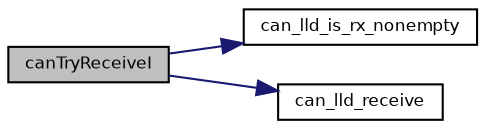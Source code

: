 digraph "canTryReceiveI"
{
  bgcolor="transparent";
  edge [fontname="Helvetica",fontsize="8",labelfontname="Helvetica",labelfontsize="8"];
  node [fontname="Helvetica",fontsize="8",shape=record];
  rankdir="LR";
  Node53 [label="canTryReceiveI",height=0.2,width=0.4,color="black", fillcolor="grey75", style="filled", fontcolor="black"];
  Node53 -> Node54 [color="midnightblue",fontsize="8",style="solid",fontname="Helvetica"];
  Node54 [label="can_lld_is_rx_nonempty",height=0.2,width=0.4,color="black",URL="$group___c_a_n.html#gae061807c8879157051859f1252494690",tooltip="Determines whether a frame has been received. "];
  Node53 -> Node55 [color="midnightblue",fontsize="8",style="solid",fontname="Helvetica"];
  Node55 [label="can_lld_receive",height=0.2,width=0.4,color="black",URL="$group___c_a_n.html#ga14aa484f836fddaa233ad278c9a67910",tooltip="Receives a frame from the input queue. "];
}
